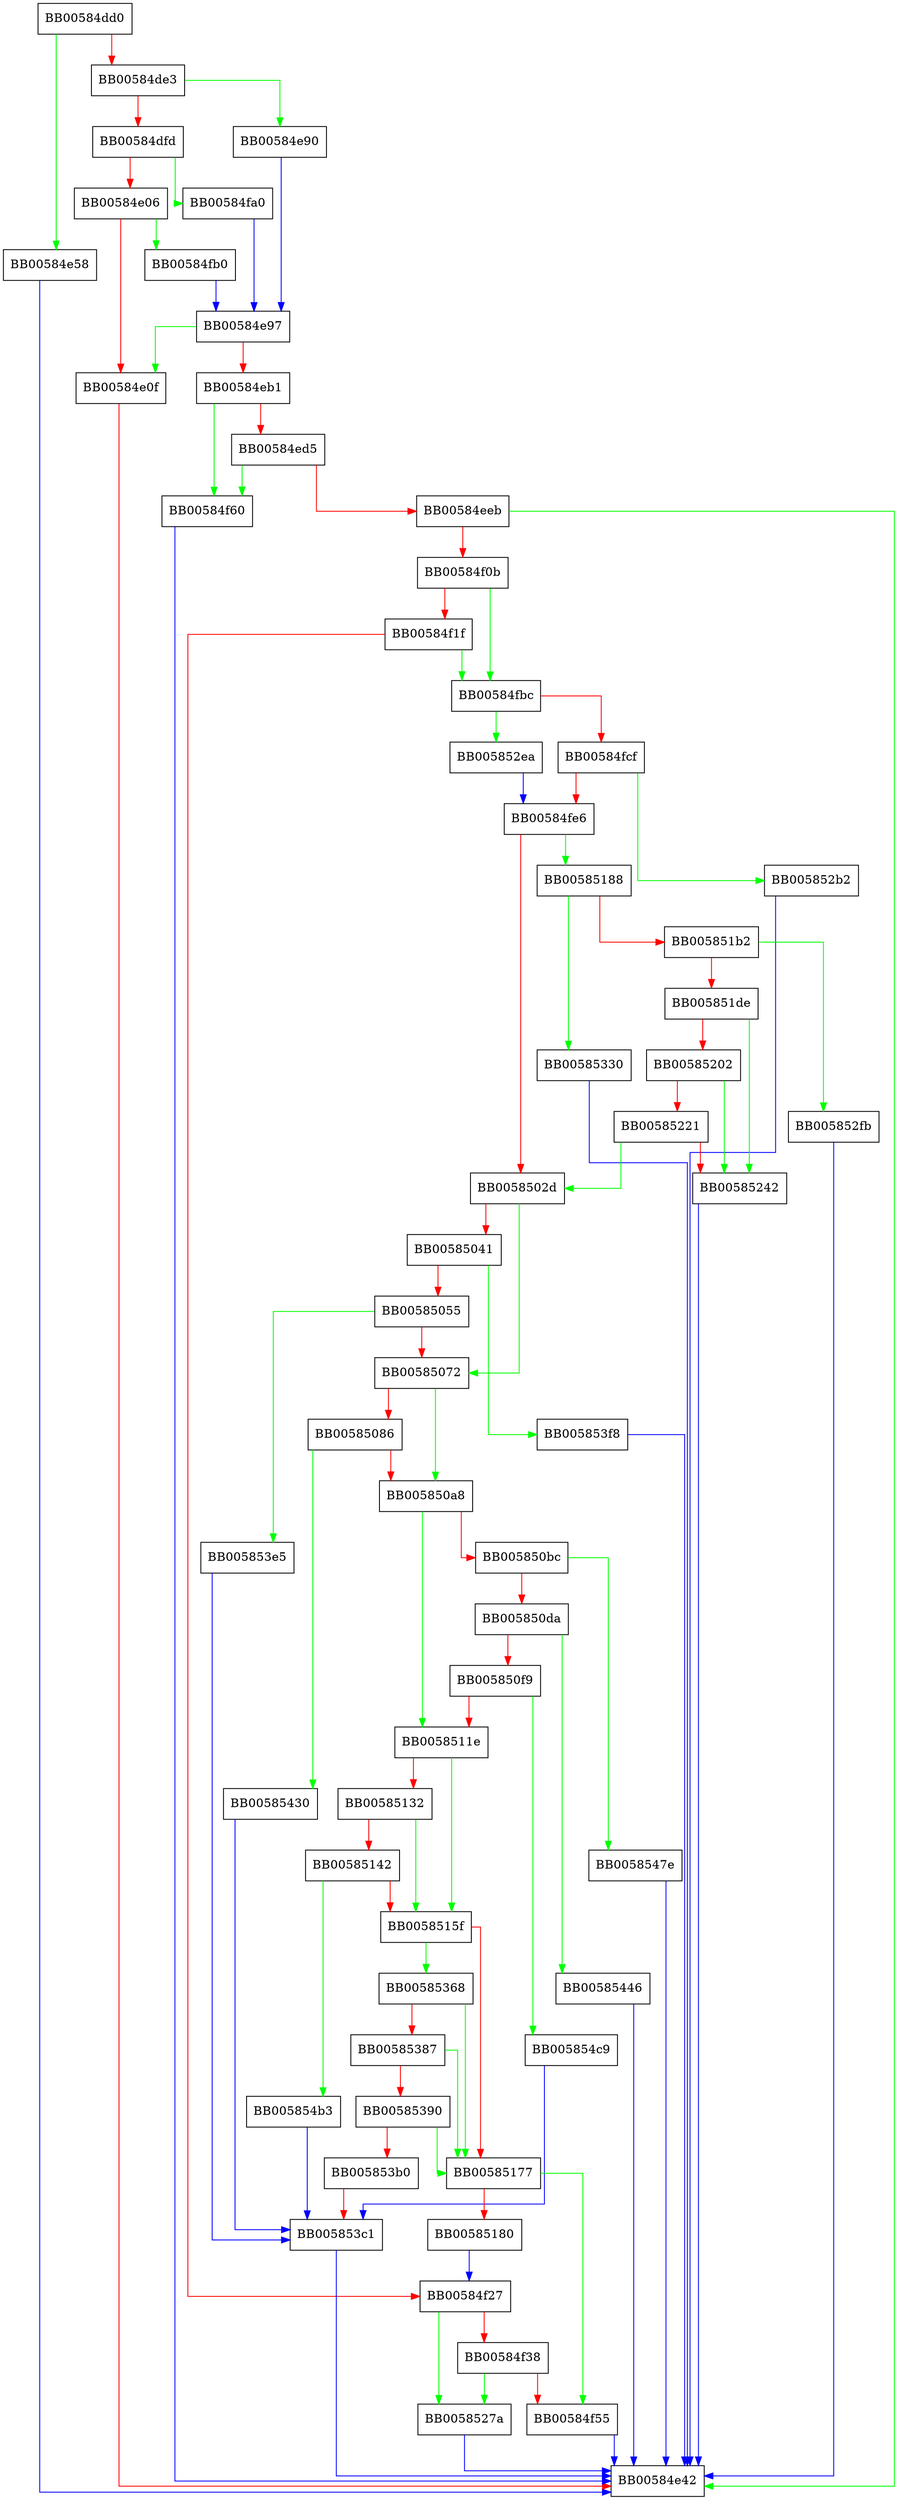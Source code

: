 digraph ossl_ec_group_todata {
  node [shape="box"];
  graph [splines=ortho];
  BB00584dd0 -> BB00584e58 [color="green"];
  BB00584dd0 -> BB00584de3 [color="red"];
  BB00584de3 -> BB00584e90 [color="green"];
  BB00584de3 -> BB00584dfd [color="red"];
  BB00584dfd -> BB00584fa0 [color="green"];
  BB00584dfd -> BB00584e06 [color="red"];
  BB00584e06 -> BB00584fb0 [color="green"];
  BB00584e06 -> BB00584e0f [color="red"];
  BB00584e0f -> BB00584e42 [color="red"];
  BB00584e58 -> BB00584e42 [color="blue"];
  BB00584e90 -> BB00584e97 [color="blue"];
  BB00584e97 -> BB00584e0f [color="green"];
  BB00584e97 -> BB00584eb1 [color="red"];
  BB00584eb1 -> BB00584f60 [color="green"];
  BB00584eb1 -> BB00584ed5 [color="red"];
  BB00584ed5 -> BB00584f60 [color="green"];
  BB00584ed5 -> BB00584eeb [color="red"];
  BB00584eeb -> BB00584e42 [color="green"];
  BB00584eeb -> BB00584f0b [color="red"];
  BB00584f0b -> BB00584fbc [color="green"];
  BB00584f0b -> BB00584f1f [color="red"];
  BB00584f1f -> BB00584fbc [color="green"];
  BB00584f1f -> BB00584f27 [color="red"];
  BB00584f27 -> BB0058527a [color="green"];
  BB00584f27 -> BB00584f38 [color="red"];
  BB00584f38 -> BB0058527a [color="green"];
  BB00584f38 -> BB00584f55 [color="red"];
  BB00584f55 -> BB00584e42 [color="blue"];
  BB00584f60 -> BB00584e42 [color="blue"];
  BB00584fa0 -> BB00584e97 [color="blue"];
  BB00584fb0 -> BB00584e97 [color="blue"];
  BB00584fbc -> BB005852ea [color="green"];
  BB00584fbc -> BB00584fcf [color="red"];
  BB00584fcf -> BB005852b2 [color="green"];
  BB00584fcf -> BB00584fe6 [color="red"];
  BB00584fe6 -> BB00585188 [color="green"];
  BB00584fe6 -> BB0058502d [color="red"];
  BB0058502d -> BB00585072 [color="green"];
  BB0058502d -> BB00585041 [color="red"];
  BB00585041 -> BB005853f8 [color="green"];
  BB00585041 -> BB00585055 [color="red"];
  BB00585055 -> BB005853e5 [color="green"];
  BB00585055 -> BB00585072 [color="red"];
  BB00585072 -> BB005850a8 [color="green"];
  BB00585072 -> BB00585086 [color="red"];
  BB00585086 -> BB00585430 [color="green"];
  BB00585086 -> BB005850a8 [color="red"];
  BB005850a8 -> BB0058511e [color="green"];
  BB005850a8 -> BB005850bc [color="red"];
  BB005850bc -> BB0058547e [color="green"];
  BB005850bc -> BB005850da [color="red"];
  BB005850da -> BB00585446 [color="green"];
  BB005850da -> BB005850f9 [color="red"];
  BB005850f9 -> BB005854c9 [color="green"];
  BB005850f9 -> BB0058511e [color="red"];
  BB0058511e -> BB0058515f [color="green"];
  BB0058511e -> BB00585132 [color="red"];
  BB00585132 -> BB0058515f [color="green"];
  BB00585132 -> BB00585142 [color="red"];
  BB00585142 -> BB005854b3 [color="green"];
  BB00585142 -> BB0058515f [color="red"];
  BB0058515f -> BB00585368 [color="green"];
  BB0058515f -> BB00585177 [color="red"];
  BB00585177 -> BB00584f55 [color="green"];
  BB00585177 -> BB00585180 [color="red"];
  BB00585180 -> BB00584f27 [color="blue"];
  BB00585188 -> BB00585330 [color="green"];
  BB00585188 -> BB005851b2 [color="red"];
  BB005851b2 -> BB005852fb [color="green"];
  BB005851b2 -> BB005851de [color="red"];
  BB005851de -> BB00585242 [color="green"];
  BB005851de -> BB00585202 [color="red"];
  BB00585202 -> BB00585242 [color="green"];
  BB00585202 -> BB00585221 [color="red"];
  BB00585221 -> BB0058502d [color="green"];
  BB00585221 -> BB00585242 [color="red"];
  BB00585242 -> BB00584e42 [color="blue"];
  BB0058527a -> BB00584e42 [color="blue"];
  BB005852b2 -> BB00584e42 [color="blue"];
  BB005852ea -> BB00584fe6 [color="blue"];
  BB005852fb -> BB00584e42 [color="blue"];
  BB00585330 -> BB00584e42 [color="blue"];
  BB00585368 -> BB00585177 [color="green"];
  BB00585368 -> BB00585387 [color="red"];
  BB00585387 -> BB00585177 [color="green"];
  BB00585387 -> BB00585390 [color="red"];
  BB00585390 -> BB00585177 [color="green"];
  BB00585390 -> BB005853b0 [color="red"];
  BB005853b0 -> BB005853c1 [color="red"];
  BB005853c1 -> BB00584e42 [color="blue"];
  BB005853e5 -> BB005853c1 [color="blue"];
  BB005853f8 -> BB00584e42 [color="blue"];
  BB00585430 -> BB005853c1 [color="blue"];
  BB00585446 -> BB00584e42 [color="blue"];
  BB0058547e -> BB00584e42 [color="blue"];
  BB005854b3 -> BB005853c1 [color="blue"];
  BB005854c9 -> BB005853c1 [color="blue"];
}
